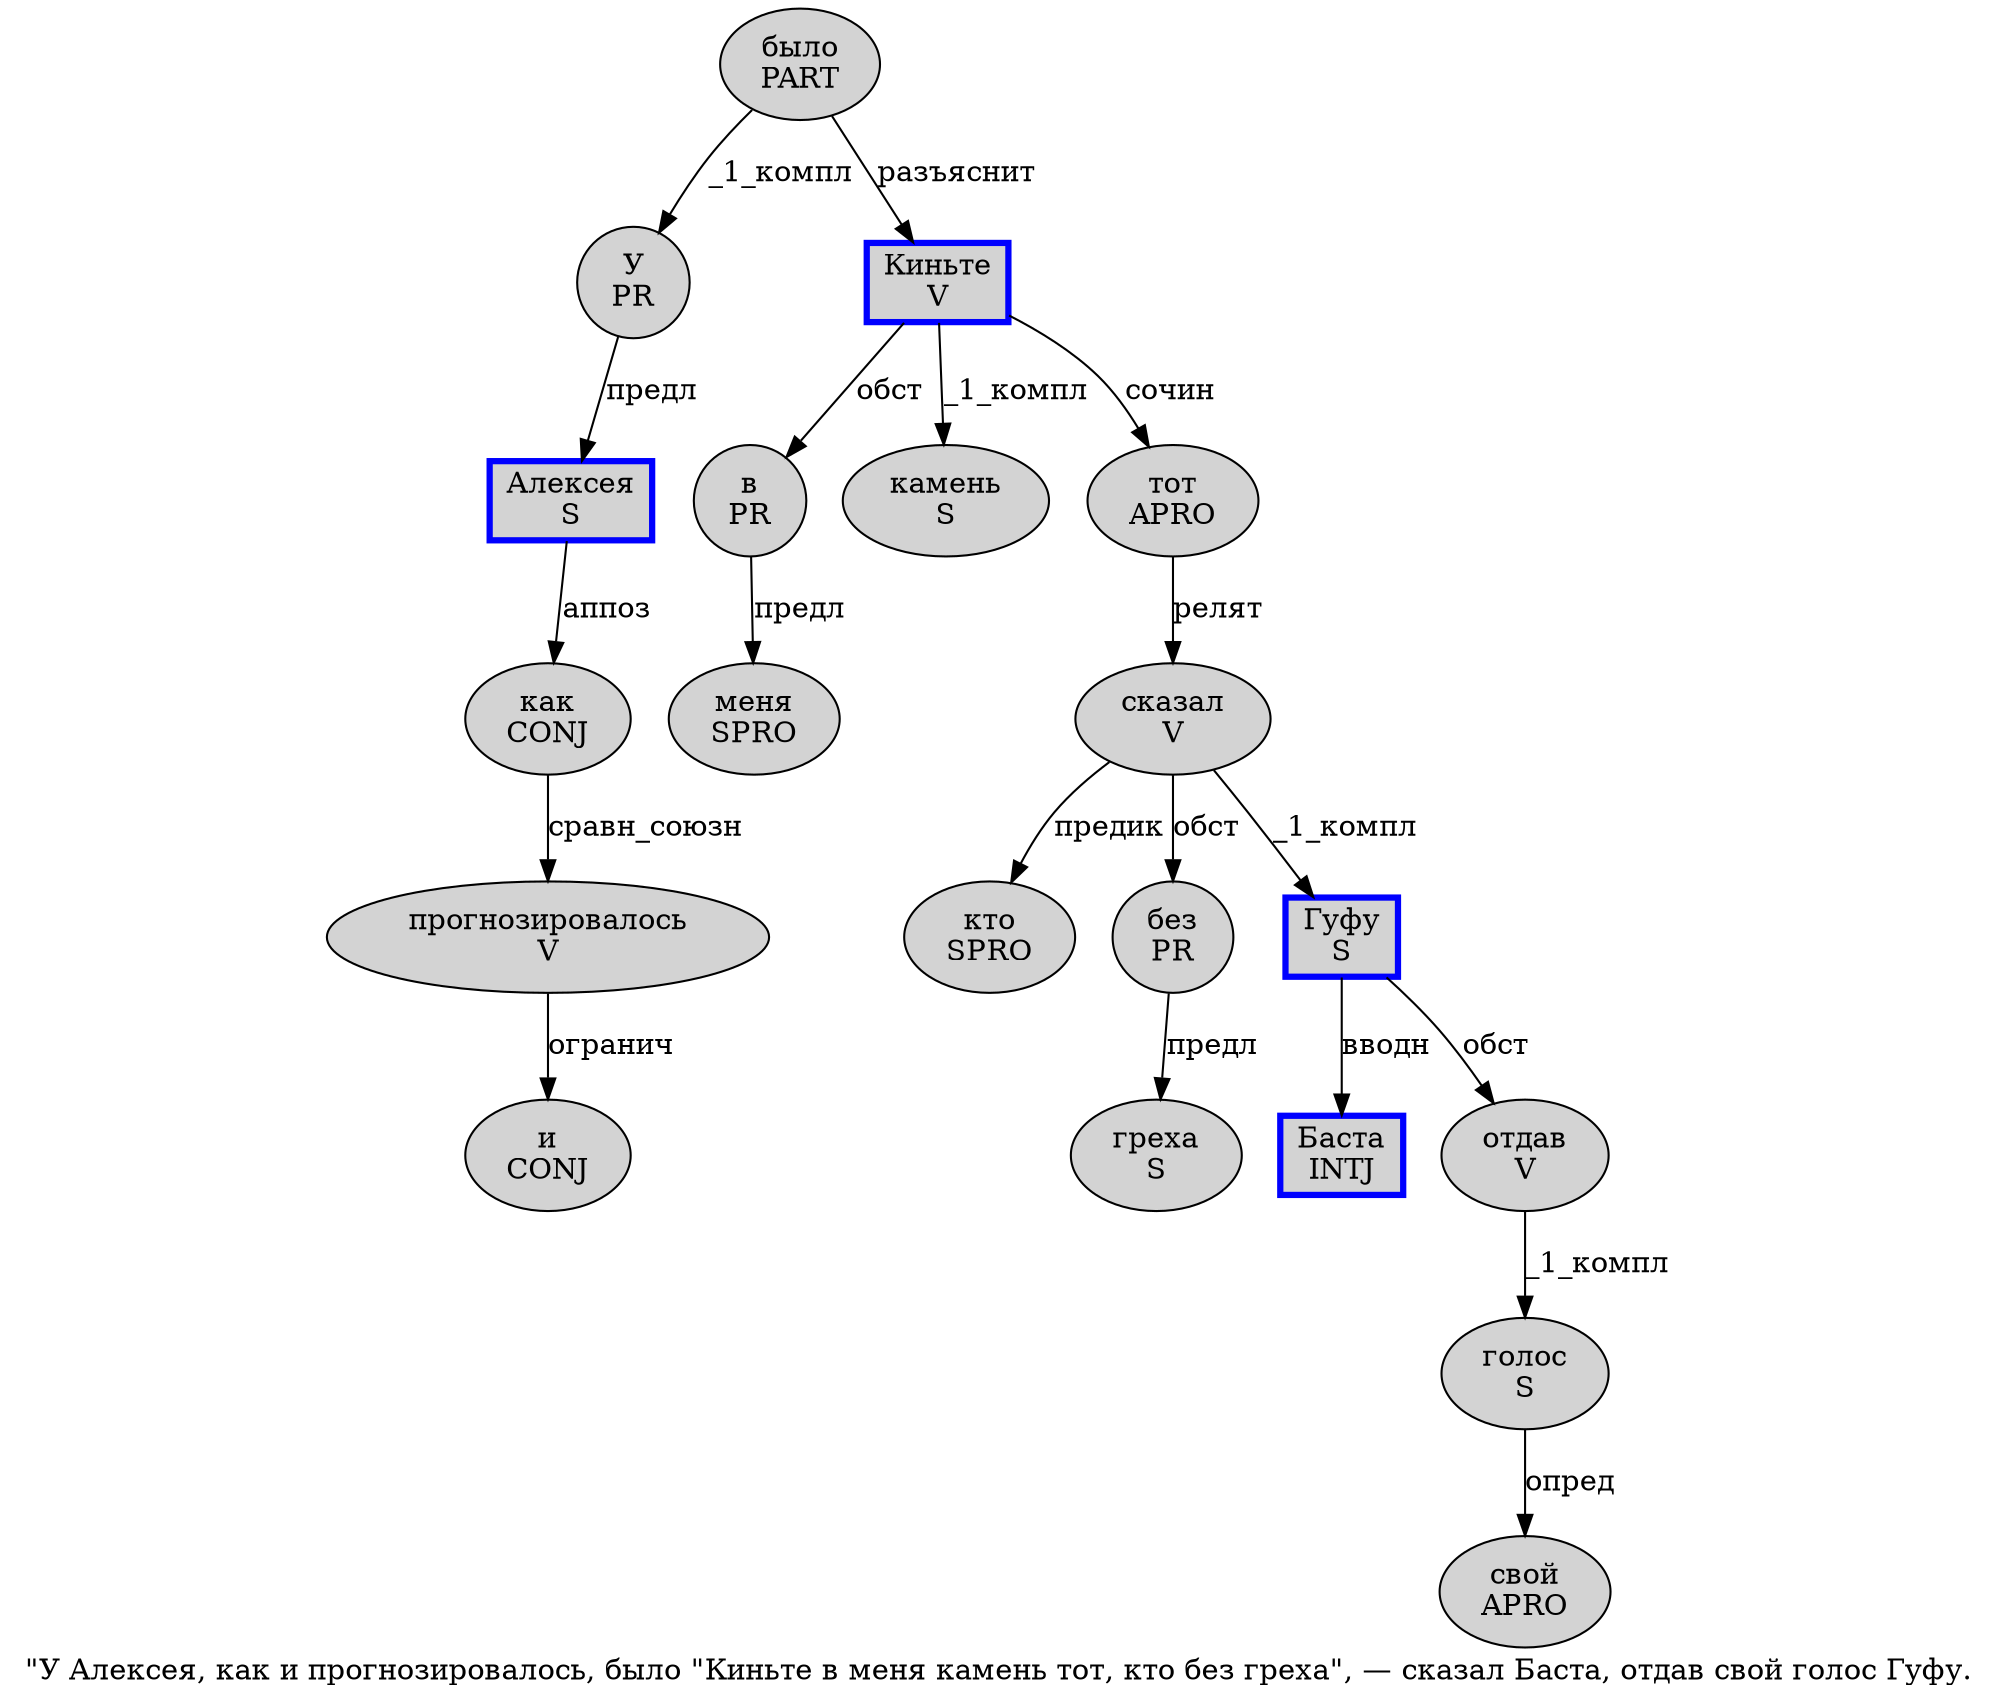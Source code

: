 digraph SENTENCE_415 {
	graph [label="\"У Алексея, как и прогнозировалось, было \"Киньте в меня камень тот, кто без греха\", — сказал Баста, отдав свой голос Гуфу."]
	node [style=filled]
		1 [label="У
PR" color="" fillcolor=lightgray penwidth=1 shape=ellipse]
		2 [label="Алексея
S" color=blue fillcolor=lightgray penwidth=3 shape=box]
		4 [label="как
CONJ" color="" fillcolor=lightgray penwidth=1 shape=ellipse]
		5 [label="и
CONJ" color="" fillcolor=lightgray penwidth=1 shape=ellipse]
		6 [label="прогнозировалось
V" color="" fillcolor=lightgray penwidth=1 shape=ellipse]
		8 [label="было
PART" color="" fillcolor=lightgray penwidth=1 shape=ellipse]
		10 [label="Киньте
V" color=blue fillcolor=lightgray penwidth=3 shape=box]
		11 [label="в
PR" color="" fillcolor=lightgray penwidth=1 shape=ellipse]
		12 [label="меня
SPRO" color="" fillcolor=lightgray penwidth=1 shape=ellipse]
		13 [label="камень
S" color="" fillcolor=lightgray penwidth=1 shape=ellipse]
		14 [label="тот
APRO" color="" fillcolor=lightgray penwidth=1 shape=ellipse]
		16 [label="кто
SPRO" color="" fillcolor=lightgray penwidth=1 shape=ellipse]
		17 [label="без
PR" color="" fillcolor=lightgray penwidth=1 shape=ellipse]
		18 [label="греха
S" color="" fillcolor=lightgray penwidth=1 shape=ellipse]
		22 [label="сказал
V" color="" fillcolor=lightgray penwidth=1 shape=ellipse]
		23 [label="Баста
INTJ" color=blue fillcolor=lightgray penwidth=3 shape=box]
		25 [label="отдав
V" color="" fillcolor=lightgray penwidth=1 shape=ellipse]
		26 [label="свой
APRO" color="" fillcolor=lightgray penwidth=1 shape=ellipse]
		27 [label="голос
S" color="" fillcolor=lightgray penwidth=1 shape=ellipse]
		28 [label="Гуфу
S" color=blue fillcolor=lightgray penwidth=3 shape=box]
			2 -> 4 [label="аппоз"]
			4 -> 6 [label="сравн_союзн"]
			25 -> 27 [label="_1_компл"]
			27 -> 26 [label="опред"]
			6 -> 5 [label="огранич"]
			1 -> 2 [label="предл"]
			14 -> 22 [label="релят"]
			8 -> 1 [label="_1_компл"]
			8 -> 10 [label="разъяснит"]
			17 -> 18 [label="предл"]
			11 -> 12 [label="предл"]
			10 -> 11 [label="обст"]
			10 -> 13 [label="_1_компл"]
			10 -> 14 [label="сочин"]
			28 -> 23 [label="вводн"]
			28 -> 25 [label="обст"]
			22 -> 16 [label="предик"]
			22 -> 17 [label="обст"]
			22 -> 28 [label="_1_компл"]
}